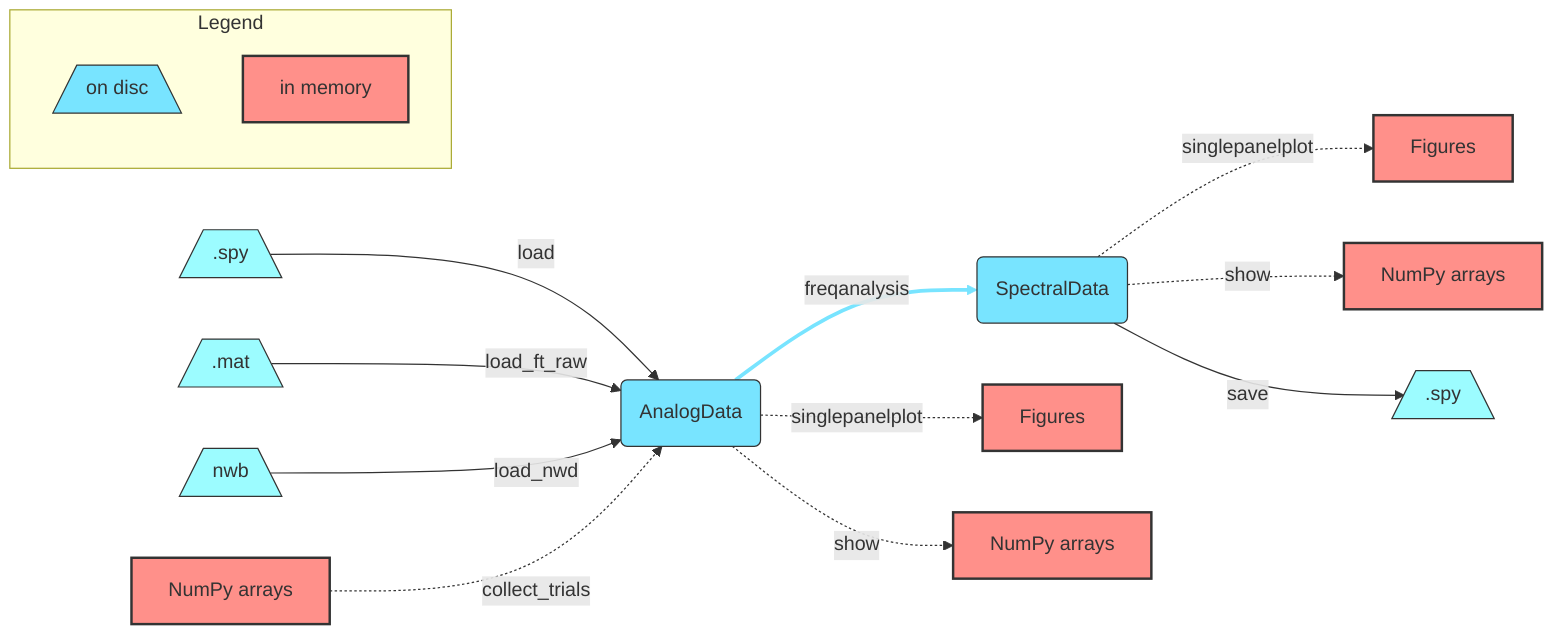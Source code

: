 graph LR
    classDef MEM fill:#ff908a,stroke:#333,stroke-width:2px;
    classDef DISC fill:#78e4ff,stroke:#333,stroke-width:1px;
    classDef Other fill:#9cfcff,stroke:#333,stroke-width:1px;

    spyRead[/.spy\] -->|load| Data
    FTread[/.mat\] -->|load_ft_raw| Data
    NWBread[/nwb\] -->|load_nwd| Data
    npInput[NumPy arrays] -.->|collect_trials| Data(AnalogData)

    Data -->|freqanalysis| SData(SpectralData)
    Data -.-> |singlepanelplot|PlotD1[Figures]
    Data -.-> |show| ShowD1[NumPy arrays]

    SData -.-> |singlepanelplot|PlotD[Figures]
    SData -.-> |show| ShowD2[NumPy arrays]
    SData --> |save| SaveD2[/.spy\]

    class npInput,PlotD,ShowD1,PlotD1,ShowD2,PlotD2 MEM;
    class Data,SData DISC;
    class spyRead,FTread,NWBread,SaveD2 Other;
    linkStyle 4 stroke:#78e4ff,stroke-width:3px;

    subgraph one [ Legend ]
    disc[/on disc\]:::DISC
    mem[in memory]:::MEM
    end